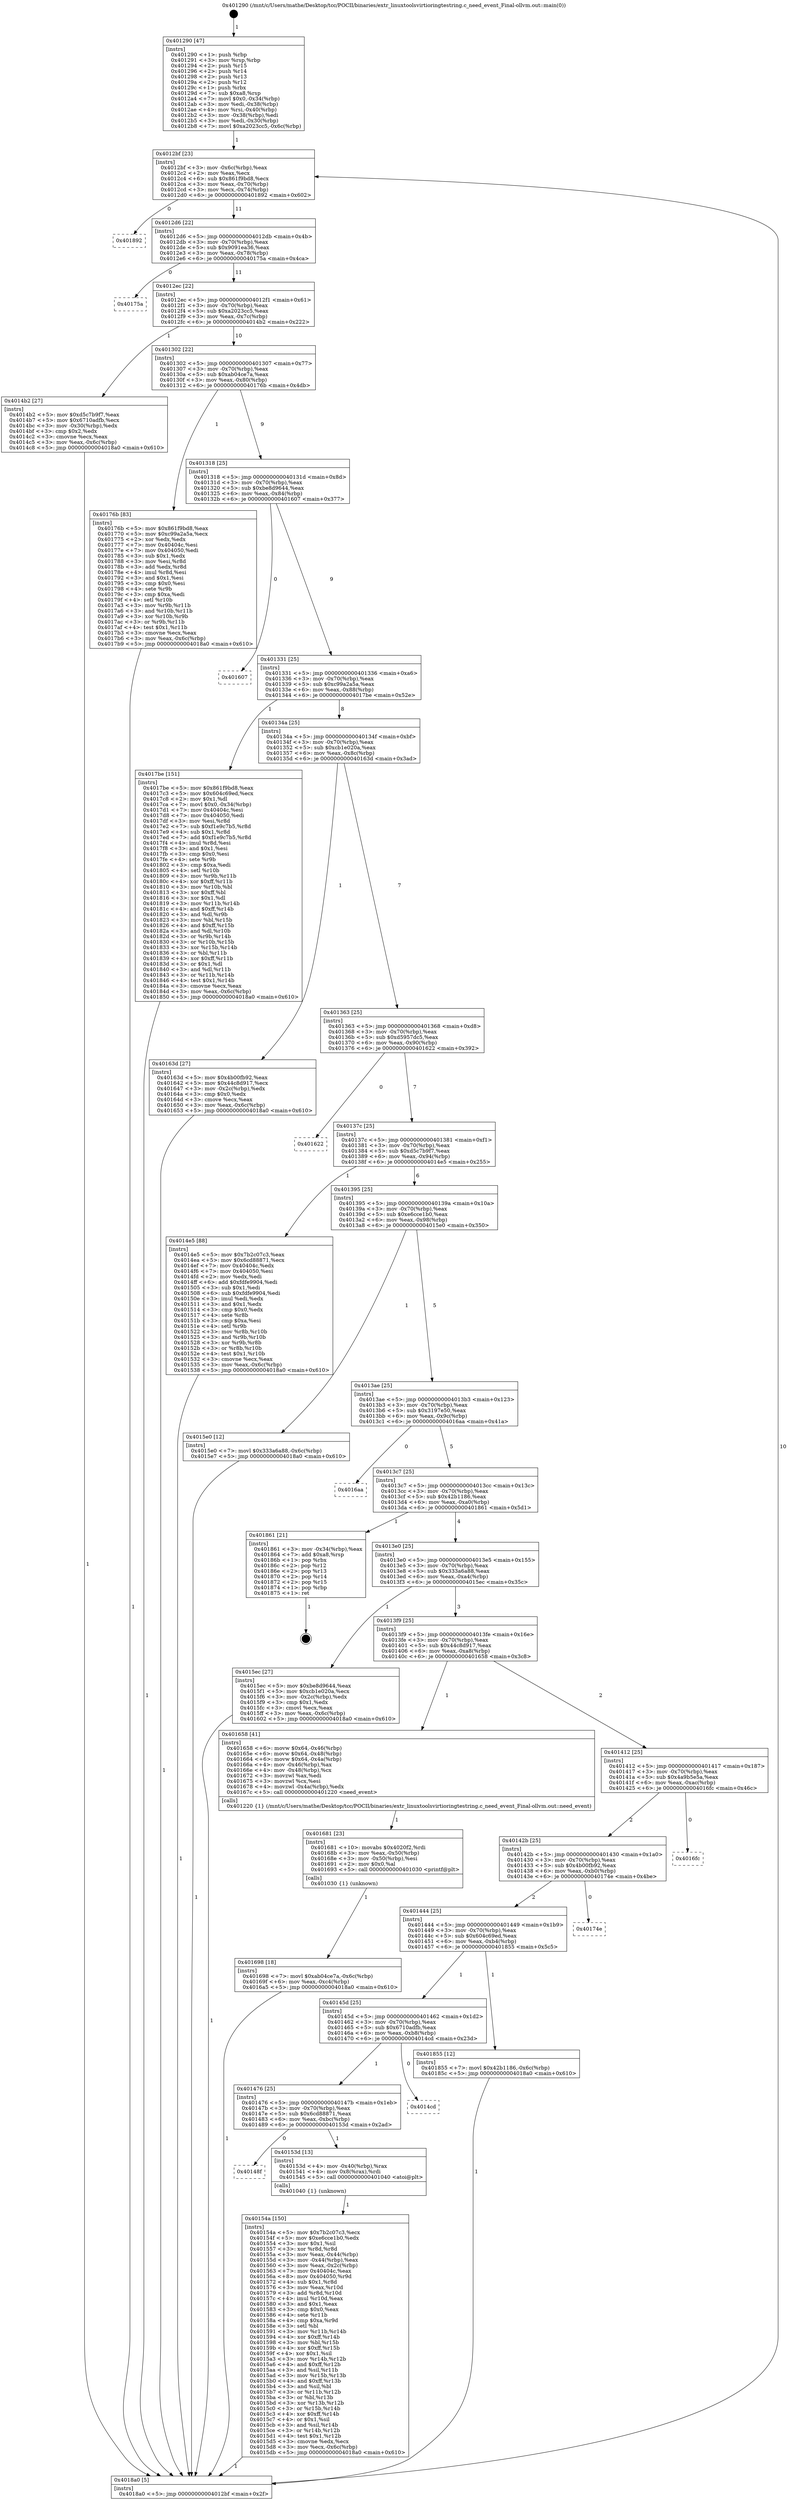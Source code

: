 digraph "0x401290" {
  label = "0x401290 (/mnt/c/Users/mathe/Desktop/tcc/POCII/binaries/extr_linuxtoolsvirtioringtestring.c_need_event_Final-ollvm.out::main(0))"
  labelloc = "t"
  node[shape=record]

  Entry [label="",width=0.3,height=0.3,shape=circle,fillcolor=black,style=filled]
  "0x4012bf" [label="{
     0x4012bf [23]\l
     | [instrs]\l
     &nbsp;&nbsp;0x4012bf \<+3\>: mov -0x6c(%rbp),%eax\l
     &nbsp;&nbsp;0x4012c2 \<+2\>: mov %eax,%ecx\l
     &nbsp;&nbsp;0x4012c4 \<+6\>: sub $0x861f9bd8,%ecx\l
     &nbsp;&nbsp;0x4012ca \<+3\>: mov %eax,-0x70(%rbp)\l
     &nbsp;&nbsp;0x4012cd \<+3\>: mov %ecx,-0x74(%rbp)\l
     &nbsp;&nbsp;0x4012d0 \<+6\>: je 0000000000401892 \<main+0x602\>\l
  }"]
  "0x401892" [label="{
     0x401892\l
  }", style=dashed]
  "0x4012d6" [label="{
     0x4012d6 [22]\l
     | [instrs]\l
     &nbsp;&nbsp;0x4012d6 \<+5\>: jmp 00000000004012db \<main+0x4b\>\l
     &nbsp;&nbsp;0x4012db \<+3\>: mov -0x70(%rbp),%eax\l
     &nbsp;&nbsp;0x4012de \<+5\>: sub $0x9091ea36,%eax\l
     &nbsp;&nbsp;0x4012e3 \<+3\>: mov %eax,-0x78(%rbp)\l
     &nbsp;&nbsp;0x4012e6 \<+6\>: je 000000000040175a \<main+0x4ca\>\l
  }"]
  Exit [label="",width=0.3,height=0.3,shape=circle,fillcolor=black,style=filled,peripheries=2]
  "0x40175a" [label="{
     0x40175a\l
  }", style=dashed]
  "0x4012ec" [label="{
     0x4012ec [22]\l
     | [instrs]\l
     &nbsp;&nbsp;0x4012ec \<+5\>: jmp 00000000004012f1 \<main+0x61\>\l
     &nbsp;&nbsp;0x4012f1 \<+3\>: mov -0x70(%rbp),%eax\l
     &nbsp;&nbsp;0x4012f4 \<+5\>: sub $0xa2023cc5,%eax\l
     &nbsp;&nbsp;0x4012f9 \<+3\>: mov %eax,-0x7c(%rbp)\l
     &nbsp;&nbsp;0x4012fc \<+6\>: je 00000000004014b2 \<main+0x222\>\l
  }"]
  "0x401698" [label="{
     0x401698 [18]\l
     | [instrs]\l
     &nbsp;&nbsp;0x401698 \<+7\>: movl $0xab04ce7a,-0x6c(%rbp)\l
     &nbsp;&nbsp;0x40169f \<+6\>: mov %eax,-0xc4(%rbp)\l
     &nbsp;&nbsp;0x4016a5 \<+5\>: jmp 00000000004018a0 \<main+0x610\>\l
  }"]
  "0x4014b2" [label="{
     0x4014b2 [27]\l
     | [instrs]\l
     &nbsp;&nbsp;0x4014b2 \<+5\>: mov $0xd5c7b9f7,%eax\l
     &nbsp;&nbsp;0x4014b7 \<+5\>: mov $0x6710adfb,%ecx\l
     &nbsp;&nbsp;0x4014bc \<+3\>: mov -0x30(%rbp),%edx\l
     &nbsp;&nbsp;0x4014bf \<+3\>: cmp $0x2,%edx\l
     &nbsp;&nbsp;0x4014c2 \<+3\>: cmovne %ecx,%eax\l
     &nbsp;&nbsp;0x4014c5 \<+3\>: mov %eax,-0x6c(%rbp)\l
     &nbsp;&nbsp;0x4014c8 \<+5\>: jmp 00000000004018a0 \<main+0x610\>\l
  }"]
  "0x401302" [label="{
     0x401302 [22]\l
     | [instrs]\l
     &nbsp;&nbsp;0x401302 \<+5\>: jmp 0000000000401307 \<main+0x77\>\l
     &nbsp;&nbsp;0x401307 \<+3\>: mov -0x70(%rbp),%eax\l
     &nbsp;&nbsp;0x40130a \<+5\>: sub $0xab04ce7a,%eax\l
     &nbsp;&nbsp;0x40130f \<+3\>: mov %eax,-0x80(%rbp)\l
     &nbsp;&nbsp;0x401312 \<+6\>: je 000000000040176b \<main+0x4db\>\l
  }"]
  "0x4018a0" [label="{
     0x4018a0 [5]\l
     | [instrs]\l
     &nbsp;&nbsp;0x4018a0 \<+5\>: jmp 00000000004012bf \<main+0x2f\>\l
  }"]
  "0x401290" [label="{
     0x401290 [47]\l
     | [instrs]\l
     &nbsp;&nbsp;0x401290 \<+1\>: push %rbp\l
     &nbsp;&nbsp;0x401291 \<+3\>: mov %rsp,%rbp\l
     &nbsp;&nbsp;0x401294 \<+2\>: push %r15\l
     &nbsp;&nbsp;0x401296 \<+2\>: push %r14\l
     &nbsp;&nbsp;0x401298 \<+2\>: push %r13\l
     &nbsp;&nbsp;0x40129a \<+2\>: push %r12\l
     &nbsp;&nbsp;0x40129c \<+1\>: push %rbx\l
     &nbsp;&nbsp;0x40129d \<+7\>: sub $0xa8,%rsp\l
     &nbsp;&nbsp;0x4012a4 \<+7\>: movl $0x0,-0x34(%rbp)\l
     &nbsp;&nbsp;0x4012ab \<+3\>: mov %edi,-0x38(%rbp)\l
     &nbsp;&nbsp;0x4012ae \<+4\>: mov %rsi,-0x40(%rbp)\l
     &nbsp;&nbsp;0x4012b2 \<+3\>: mov -0x38(%rbp),%edi\l
     &nbsp;&nbsp;0x4012b5 \<+3\>: mov %edi,-0x30(%rbp)\l
     &nbsp;&nbsp;0x4012b8 \<+7\>: movl $0xa2023cc5,-0x6c(%rbp)\l
  }"]
  "0x401681" [label="{
     0x401681 [23]\l
     | [instrs]\l
     &nbsp;&nbsp;0x401681 \<+10\>: movabs $0x4020f2,%rdi\l
     &nbsp;&nbsp;0x40168b \<+3\>: mov %eax,-0x50(%rbp)\l
     &nbsp;&nbsp;0x40168e \<+3\>: mov -0x50(%rbp),%esi\l
     &nbsp;&nbsp;0x401691 \<+2\>: mov $0x0,%al\l
     &nbsp;&nbsp;0x401693 \<+5\>: call 0000000000401030 \<printf@plt\>\l
     | [calls]\l
     &nbsp;&nbsp;0x401030 \{1\} (unknown)\l
  }"]
  "0x40176b" [label="{
     0x40176b [83]\l
     | [instrs]\l
     &nbsp;&nbsp;0x40176b \<+5\>: mov $0x861f9bd8,%eax\l
     &nbsp;&nbsp;0x401770 \<+5\>: mov $0xc99a2a5a,%ecx\l
     &nbsp;&nbsp;0x401775 \<+2\>: xor %edx,%edx\l
     &nbsp;&nbsp;0x401777 \<+7\>: mov 0x40404c,%esi\l
     &nbsp;&nbsp;0x40177e \<+7\>: mov 0x404050,%edi\l
     &nbsp;&nbsp;0x401785 \<+3\>: sub $0x1,%edx\l
     &nbsp;&nbsp;0x401788 \<+3\>: mov %esi,%r8d\l
     &nbsp;&nbsp;0x40178b \<+3\>: add %edx,%r8d\l
     &nbsp;&nbsp;0x40178e \<+4\>: imul %r8d,%esi\l
     &nbsp;&nbsp;0x401792 \<+3\>: and $0x1,%esi\l
     &nbsp;&nbsp;0x401795 \<+3\>: cmp $0x0,%esi\l
     &nbsp;&nbsp;0x401798 \<+4\>: sete %r9b\l
     &nbsp;&nbsp;0x40179c \<+3\>: cmp $0xa,%edi\l
     &nbsp;&nbsp;0x40179f \<+4\>: setl %r10b\l
     &nbsp;&nbsp;0x4017a3 \<+3\>: mov %r9b,%r11b\l
     &nbsp;&nbsp;0x4017a6 \<+3\>: and %r10b,%r11b\l
     &nbsp;&nbsp;0x4017a9 \<+3\>: xor %r10b,%r9b\l
     &nbsp;&nbsp;0x4017ac \<+3\>: or %r9b,%r11b\l
     &nbsp;&nbsp;0x4017af \<+4\>: test $0x1,%r11b\l
     &nbsp;&nbsp;0x4017b3 \<+3\>: cmovne %ecx,%eax\l
     &nbsp;&nbsp;0x4017b6 \<+3\>: mov %eax,-0x6c(%rbp)\l
     &nbsp;&nbsp;0x4017b9 \<+5\>: jmp 00000000004018a0 \<main+0x610\>\l
  }"]
  "0x401318" [label="{
     0x401318 [25]\l
     | [instrs]\l
     &nbsp;&nbsp;0x401318 \<+5\>: jmp 000000000040131d \<main+0x8d\>\l
     &nbsp;&nbsp;0x40131d \<+3\>: mov -0x70(%rbp),%eax\l
     &nbsp;&nbsp;0x401320 \<+5\>: sub $0xbe8d9644,%eax\l
     &nbsp;&nbsp;0x401325 \<+6\>: mov %eax,-0x84(%rbp)\l
     &nbsp;&nbsp;0x40132b \<+6\>: je 0000000000401607 \<main+0x377\>\l
  }"]
  "0x40154a" [label="{
     0x40154a [150]\l
     | [instrs]\l
     &nbsp;&nbsp;0x40154a \<+5\>: mov $0x7b2c07c3,%ecx\l
     &nbsp;&nbsp;0x40154f \<+5\>: mov $0xe6cce1b0,%edx\l
     &nbsp;&nbsp;0x401554 \<+3\>: mov $0x1,%sil\l
     &nbsp;&nbsp;0x401557 \<+3\>: xor %r8d,%r8d\l
     &nbsp;&nbsp;0x40155a \<+3\>: mov %eax,-0x44(%rbp)\l
     &nbsp;&nbsp;0x40155d \<+3\>: mov -0x44(%rbp),%eax\l
     &nbsp;&nbsp;0x401560 \<+3\>: mov %eax,-0x2c(%rbp)\l
     &nbsp;&nbsp;0x401563 \<+7\>: mov 0x40404c,%eax\l
     &nbsp;&nbsp;0x40156a \<+8\>: mov 0x404050,%r9d\l
     &nbsp;&nbsp;0x401572 \<+4\>: sub $0x1,%r8d\l
     &nbsp;&nbsp;0x401576 \<+3\>: mov %eax,%r10d\l
     &nbsp;&nbsp;0x401579 \<+3\>: add %r8d,%r10d\l
     &nbsp;&nbsp;0x40157c \<+4\>: imul %r10d,%eax\l
     &nbsp;&nbsp;0x401580 \<+3\>: and $0x1,%eax\l
     &nbsp;&nbsp;0x401583 \<+3\>: cmp $0x0,%eax\l
     &nbsp;&nbsp;0x401586 \<+4\>: sete %r11b\l
     &nbsp;&nbsp;0x40158a \<+4\>: cmp $0xa,%r9d\l
     &nbsp;&nbsp;0x40158e \<+3\>: setl %bl\l
     &nbsp;&nbsp;0x401591 \<+3\>: mov %r11b,%r14b\l
     &nbsp;&nbsp;0x401594 \<+4\>: xor $0xff,%r14b\l
     &nbsp;&nbsp;0x401598 \<+3\>: mov %bl,%r15b\l
     &nbsp;&nbsp;0x40159b \<+4\>: xor $0xff,%r15b\l
     &nbsp;&nbsp;0x40159f \<+4\>: xor $0x1,%sil\l
     &nbsp;&nbsp;0x4015a3 \<+3\>: mov %r14b,%r12b\l
     &nbsp;&nbsp;0x4015a6 \<+4\>: and $0xff,%r12b\l
     &nbsp;&nbsp;0x4015aa \<+3\>: and %sil,%r11b\l
     &nbsp;&nbsp;0x4015ad \<+3\>: mov %r15b,%r13b\l
     &nbsp;&nbsp;0x4015b0 \<+4\>: and $0xff,%r13b\l
     &nbsp;&nbsp;0x4015b4 \<+3\>: and %sil,%bl\l
     &nbsp;&nbsp;0x4015b7 \<+3\>: or %r11b,%r12b\l
     &nbsp;&nbsp;0x4015ba \<+3\>: or %bl,%r13b\l
     &nbsp;&nbsp;0x4015bd \<+3\>: xor %r13b,%r12b\l
     &nbsp;&nbsp;0x4015c0 \<+3\>: or %r15b,%r14b\l
     &nbsp;&nbsp;0x4015c3 \<+4\>: xor $0xff,%r14b\l
     &nbsp;&nbsp;0x4015c7 \<+4\>: or $0x1,%sil\l
     &nbsp;&nbsp;0x4015cb \<+3\>: and %sil,%r14b\l
     &nbsp;&nbsp;0x4015ce \<+3\>: or %r14b,%r12b\l
     &nbsp;&nbsp;0x4015d1 \<+4\>: test $0x1,%r12b\l
     &nbsp;&nbsp;0x4015d5 \<+3\>: cmovne %edx,%ecx\l
     &nbsp;&nbsp;0x4015d8 \<+3\>: mov %ecx,-0x6c(%rbp)\l
     &nbsp;&nbsp;0x4015db \<+5\>: jmp 00000000004018a0 \<main+0x610\>\l
  }"]
  "0x401607" [label="{
     0x401607\l
  }", style=dashed]
  "0x401331" [label="{
     0x401331 [25]\l
     | [instrs]\l
     &nbsp;&nbsp;0x401331 \<+5\>: jmp 0000000000401336 \<main+0xa6\>\l
     &nbsp;&nbsp;0x401336 \<+3\>: mov -0x70(%rbp),%eax\l
     &nbsp;&nbsp;0x401339 \<+5\>: sub $0xc99a2a5a,%eax\l
     &nbsp;&nbsp;0x40133e \<+6\>: mov %eax,-0x88(%rbp)\l
     &nbsp;&nbsp;0x401344 \<+6\>: je 00000000004017be \<main+0x52e\>\l
  }"]
  "0x40148f" [label="{
     0x40148f\l
  }", style=dashed]
  "0x4017be" [label="{
     0x4017be [151]\l
     | [instrs]\l
     &nbsp;&nbsp;0x4017be \<+5\>: mov $0x861f9bd8,%eax\l
     &nbsp;&nbsp;0x4017c3 \<+5\>: mov $0x604c69ed,%ecx\l
     &nbsp;&nbsp;0x4017c8 \<+2\>: mov $0x1,%dl\l
     &nbsp;&nbsp;0x4017ca \<+7\>: movl $0x0,-0x34(%rbp)\l
     &nbsp;&nbsp;0x4017d1 \<+7\>: mov 0x40404c,%esi\l
     &nbsp;&nbsp;0x4017d8 \<+7\>: mov 0x404050,%edi\l
     &nbsp;&nbsp;0x4017df \<+3\>: mov %esi,%r8d\l
     &nbsp;&nbsp;0x4017e2 \<+7\>: sub $0xf1e9c7b5,%r8d\l
     &nbsp;&nbsp;0x4017e9 \<+4\>: sub $0x1,%r8d\l
     &nbsp;&nbsp;0x4017ed \<+7\>: add $0xf1e9c7b5,%r8d\l
     &nbsp;&nbsp;0x4017f4 \<+4\>: imul %r8d,%esi\l
     &nbsp;&nbsp;0x4017f8 \<+3\>: and $0x1,%esi\l
     &nbsp;&nbsp;0x4017fb \<+3\>: cmp $0x0,%esi\l
     &nbsp;&nbsp;0x4017fe \<+4\>: sete %r9b\l
     &nbsp;&nbsp;0x401802 \<+3\>: cmp $0xa,%edi\l
     &nbsp;&nbsp;0x401805 \<+4\>: setl %r10b\l
     &nbsp;&nbsp;0x401809 \<+3\>: mov %r9b,%r11b\l
     &nbsp;&nbsp;0x40180c \<+4\>: xor $0xff,%r11b\l
     &nbsp;&nbsp;0x401810 \<+3\>: mov %r10b,%bl\l
     &nbsp;&nbsp;0x401813 \<+3\>: xor $0xff,%bl\l
     &nbsp;&nbsp;0x401816 \<+3\>: xor $0x1,%dl\l
     &nbsp;&nbsp;0x401819 \<+3\>: mov %r11b,%r14b\l
     &nbsp;&nbsp;0x40181c \<+4\>: and $0xff,%r14b\l
     &nbsp;&nbsp;0x401820 \<+3\>: and %dl,%r9b\l
     &nbsp;&nbsp;0x401823 \<+3\>: mov %bl,%r15b\l
     &nbsp;&nbsp;0x401826 \<+4\>: and $0xff,%r15b\l
     &nbsp;&nbsp;0x40182a \<+3\>: and %dl,%r10b\l
     &nbsp;&nbsp;0x40182d \<+3\>: or %r9b,%r14b\l
     &nbsp;&nbsp;0x401830 \<+3\>: or %r10b,%r15b\l
     &nbsp;&nbsp;0x401833 \<+3\>: xor %r15b,%r14b\l
     &nbsp;&nbsp;0x401836 \<+3\>: or %bl,%r11b\l
     &nbsp;&nbsp;0x401839 \<+4\>: xor $0xff,%r11b\l
     &nbsp;&nbsp;0x40183d \<+3\>: or $0x1,%dl\l
     &nbsp;&nbsp;0x401840 \<+3\>: and %dl,%r11b\l
     &nbsp;&nbsp;0x401843 \<+3\>: or %r11b,%r14b\l
     &nbsp;&nbsp;0x401846 \<+4\>: test $0x1,%r14b\l
     &nbsp;&nbsp;0x40184a \<+3\>: cmovne %ecx,%eax\l
     &nbsp;&nbsp;0x40184d \<+3\>: mov %eax,-0x6c(%rbp)\l
     &nbsp;&nbsp;0x401850 \<+5\>: jmp 00000000004018a0 \<main+0x610\>\l
  }"]
  "0x40134a" [label="{
     0x40134a [25]\l
     | [instrs]\l
     &nbsp;&nbsp;0x40134a \<+5\>: jmp 000000000040134f \<main+0xbf\>\l
     &nbsp;&nbsp;0x40134f \<+3\>: mov -0x70(%rbp),%eax\l
     &nbsp;&nbsp;0x401352 \<+5\>: sub $0xcb1e020a,%eax\l
     &nbsp;&nbsp;0x401357 \<+6\>: mov %eax,-0x8c(%rbp)\l
     &nbsp;&nbsp;0x40135d \<+6\>: je 000000000040163d \<main+0x3ad\>\l
  }"]
  "0x40153d" [label="{
     0x40153d [13]\l
     | [instrs]\l
     &nbsp;&nbsp;0x40153d \<+4\>: mov -0x40(%rbp),%rax\l
     &nbsp;&nbsp;0x401541 \<+4\>: mov 0x8(%rax),%rdi\l
     &nbsp;&nbsp;0x401545 \<+5\>: call 0000000000401040 \<atoi@plt\>\l
     | [calls]\l
     &nbsp;&nbsp;0x401040 \{1\} (unknown)\l
  }"]
  "0x40163d" [label="{
     0x40163d [27]\l
     | [instrs]\l
     &nbsp;&nbsp;0x40163d \<+5\>: mov $0x4b00fb92,%eax\l
     &nbsp;&nbsp;0x401642 \<+5\>: mov $0x44c8d917,%ecx\l
     &nbsp;&nbsp;0x401647 \<+3\>: mov -0x2c(%rbp),%edx\l
     &nbsp;&nbsp;0x40164a \<+3\>: cmp $0x0,%edx\l
     &nbsp;&nbsp;0x40164d \<+3\>: cmove %ecx,%eax\l
     &nbsp;&nbsp;0x401650 \<+3\>: mov %eax,-0x6c(%rbp)\l
     &nbsp;&nbsp;0x401653 \<+5\>: jmp 00000000004018a0 \<main+0x610\>\l
  }"]
  "0x401363" [label="{
     0x401363 [25]\l
     | [instrs]\l
     &nbsp;&nbsp;0x401363 \<+5\>: jmp 0000000000401368 \<main+0xd8\>\l
     &nbsp;&nbsp;0x401368 \<+3\>: mov -0x70(%rbp),%eax\l
     &nbsp;&nbsp;0x40136b \<+5\>: sub $0xd5957dc5,%eax\l
     &nbsp;&nbsp;0x401370 \<+6\>: mov %eax,-0x90(%rbp)\l
     &nbsp;&nbsp;0x401376 \<+6\>: je 0000000000401622 \<main+0x392\>\l
  }"]
  "0x401476" [label="{
     0x401476 [25]\l
     | [instrs]\l
     &nbsp;&nbsp;0x401476 \<+5\>: jmp 000000000040147b \<main+0x1eb\>\l
     &nbsp;&nbsp;0x40147b \<+3\>: mov -0x70(%rbp),%eax\l
     &nbsp;&nbsp;0x40147e \<+5\>: sub $0x6cd88871,%eax\l
     &nbsp;&nbsp;0x401483 \<+6\>: mov %eax,-0xbc(%rbp)\l
     &nbsp;&nbsp;0x401489 \<+6\>: je 000000000040153d \<main+0x2ad\>\l
  }"]
  "0x401622" [label="{
     0x401622\l
  }", style=dashed]
  "0x40137c" [label="{
     0x40137c [25]\l
     | [instrs]\l
     &nbsp;&nbsp;0x40137c \<+5\>: jmp 0000000000401381 \<main+0xf1\>\l
     &nbsp;&nbsp;0x401381 \<+3\>: mov -0x70(%rbp),%eax\l
     &nbsp;&nbsp;0x401384 \<+5\>: sub $0xd5c7b9f7,%eax\l
     &nbsp;&nbsp;0x401389 \<+6\>: mov %eax,-0x94(%rbp)\l
     &nbsp;&nbsp;0x40138f \<+6\>: je 00000000004014e5 \<main+0x255\>\l
  }"]
  "0x4014cd" [label="{
     0x4014cd\l
  }", style=dashed]
  "0x4014e5" [label="{
     0x4014e5 [88]\l
     | [instrs]\l
     &nbsp;&nbsp;0x4014e5 \<+5\>: mov $0x7b2c07c3,%eax\l
     &nbsp;&nbsp;0x4014ea \<+5\>: mov $0x6cd88871,%ecx\l
     &nbsp;&nbsp;0x4014ef \<+7\>: mov 0x40404c,%edx\l
     &nbsp;&nbsp;0x4014f6 \<+7\>: mov 0x404050,%esi\l
     &nbsp;&nbsp;0x4014fd \<+2\>: mov %edx,%edi\l
     &nbsp;&nbsp;0x4014ff \<+6\>: add $0xfdfe9904,%edi\l
     &nbsp;&nbsp;0x401505 \<+3\>: sub $0x1,%edi\l
     &nbsp;&nbsp;0x401508 \<+6\>: sub $0xfdfe9904,%edi\l
     &nbsp;&nbsp;0x40150e \<+3\>: imul %edi,%edx\l
     &nbsp;&nbsp;0x401511 \<+3\>: and $0x1,%edx\l
     &nbsp;&nbsp;0x401514 \<+3\>: cmp $0x0,%edx\l
     &nbsp;&nbsp;0x401517 \<+4\>: sete %r8b\l
     &nbsp;&nbsp;0x40151b \<+3\>: cmp $0xa,%esi\l
     &nbsp;&nbsp;0x40151e \<+4\>: setl %r9b\l
     &nbsp;&nbsp;0x401522 \<+3\>: mov %r8b,%r10b\l
     &nbsp;&nbsp;0x401525 \<+3\>: and %r9b,%r10b\l
     &nbsp;&nbsp;0x401528 \<+3\>: xor %r9b,%r8b\l
     &nbsp;&nbsp;0x40152b \<+3\>: or %r8b,%r10b\l
     &nbsp;&nbsp;0x40152e \<+4\>: test $0x1,%r10b\l
     &nbsp;&nbsp;0x401532 \<+3\>: cmovne %ecx,%eax\l
     &nbsp;&nbsp;0x401535 \<+3\>: mov %eax,-0x6c(%rbp)\l
     &nbsp;&nbsp;0x401538 \<+5\>: jmp 00000000004018a0 \<main+0x610\>\l
  }"]
  "0x401395" [label="{
     0x401395 [25]\l
     | [instrs]\l
     &nbsp;&nbsp;0x401395 \<+5\>: jmp 000000000040139a \<main+0x10a\>\l
     &nbsp;&nbsp;0x40139a \<+3\>: mov -0x70(%rbp),%eax\l
     &nbsp;&nbsp;0x40139d \<+5\>: sub $0xe6cce1b0,%eax\l
     &nbsp;&nbsp;0x4013a2 \<+6\>: mov %eax,-0x98(%rbp)\l
     &nbsp;&nbsp;0x4013a8 \<+6\>: je 00000000004015e0 \<main+0x350\>\l
  }"]
  "0x40145d" [label="{
     0x40145d [25]\l
     | [instrs]\l
     &nbsp;&nbsp;0x40145d \<+5\>: jmp 0000000000401462 \<main+0x1d2\>\l
     &nbsp;&nbsp;0x401462 \<+3\>: mov -0x70(%rbp),%eax\l
     &nbsp;&nbsp;0x401465 \<+5\>: sub $0x6710adfb,%eax\l
     &nbsp;&nbsp;0x40146a \<+6\>: mov %eax,-0xb8(%rbp)\l
     &nbsp;&nbsp;0x401470 \<+6\>: je 00000000004014cd \<main+0x23d\>\l
  }"]
  "0x4015e0" [label="{
     0x4015e0 [12]\l
     | [instrs]\l
     &nbsp;&nbsp;0x4015e0 \<+7\>: movl $0x333a6a88,-0x6c(%rbp)\l
     &nbsp;&nbsp;0x4015e7 \<+5\>: jmp 00000000004018a0 \<main+0x610\>\l
  }"]
  "0x4013ae" [label="{
     0x4013ae [25]\l
     | [instrs]\l
     &nbsp;&nbsp;0x4013ae \<+5\>: jmp 00000000004013b3 \<main+0x123\>\l
     &nbsp;&nbsp;0x4013b3 \<+3\>: mov -0x70(%rbp),%eax\l
     &nbsp;&nbsp;0x4013b6 \<+5\>: sub $0x3197e50,%eax\l
     &nbsp;&nbsp;0x4013bb \<+6\>: mov %eax,-0x9c(%rbp)\l
     &nbsp;&nbsp;0x4013c1 \<+6\>: je 00000000004016aa \<main+0x41a\>\l
  }"]
  "0x401855" [label="{
     0x401855 [12]\l
     | [instrs]\l
     &nbsp;&nbsp;0x401855 \<+7\>: movl $0x42b1186,-0x6c(%rbp)\l
     &nbsp;&nbsp;0x40185c \<+5\>: jmp 00000000004018a0 \<main+0x610\>\l
  }"]
  "0x4016aa" [label="{
     0x4016aa\l
  }", style=dashed]
  "0x4013c7" [label="{
     0x4013c7 [25]\l
     | [instrs]\l
     &nbsp;&nbsp;0x4013c7 \<+5\>: jmp 00000000004013cc \<main+0x13c\>\l
     &nbsp;&nbsp;0x4013cc \<+3\>: mov -0x70(%rbp),%eax\l
     &nbsp;&nbsp;0x4013cf \<+5\>: sub $0x42b1186,%eax\l
     &nbsp;&nbsp;0x4013d4 \<+6\>: mov %eax,-0xa0(%rbp)\l
     &nbsp;&nbsp;0x4013da \<+6\>: je 0000000000401861 \<main+0x5d1\>\l
  }"]
  "0x401444" [label="{
     0x401444 [25]\l
     | [instrs]\l
     &nbsp;&nbsp;0x401444 \<+5\>: jmp 0000000000401449 \<main+0x1b9\>\l
     &nbsp;&nbsp;0x401449 \<+3\>: mov -0x70(%rbp),%eax\l
     &nbsp;&nbsp;0x40144c \<+5\>: sub $0x604c69ed,%eax\l
     &nbsp;&nbsp;0x401451 \<+6\>: mov %eax,-0xb4(%rbp)\l
     &nbsp;&nbsp;0x401457 \<+6\>: je 0000000000401855 \<main+0x5c5\>\l
  }"]
  "0x401861" [label="{
     0x401861 [21]\l
     | [instrs]\l
     &nbsp;&nbsp;0x401861 \<+3\>: mov -0x34(%rbp),%eax\l
     &nbsp;&nbsp;0x401864 \<+7\>: add $0xa8,%rsp\l
     &nbsp;&nbsp;0x40186b \<+1\>: pop %rbx\l
     &nbsp;&nbsp;0x40186c \<+2\>: pop %r12\l
     &nbsp;&nbsp;0x40186e \<+2\>: pop %r13\l
     &nbsp;&nbsp;0x401870 \<+2\>: pop %r14\l
     &nbsp;&nbsp;0x401872 \<+2\>: pop %r15\l
     &nbsp;&nbsp;0x401874 \<+1\>: pop %rbp\l
     &nbsp;&nbsp;0x401875 \<+1\>: ret\l
  }"]
  "0x4013e0" [label="{
     0x4013e0 [25]\l
     | [instrs]\l
     &nbsp;&nbsp;0x4013e0 \<+5\>: jmp 00000000004013e5 \<main+0x155\>\l
     &nbsp;&nbsp;0x4013e5 \<+3\>: mov -0x70(%rbp),%eax\l
     &nbsp;&nbsp;0x4013e8 \<+5\>: sub $0x333a6a88,%eax\l
     &nbsp;&nbsp;0x4013ed \<+6\>: mov %eax,-0xa4(%rbp)\l
     &nbsp;&nbsp;0x4013f3 \<+6\>: je 00000000004015ec \<main+0x35c\>\l
  }"]
  "0x40174e" [label="{
     0x40174e\l
  }", style=dashed]
  "0x4015ec" [label="{
     0x4015ec [27]\l
     | [instrs]\l
     &nbsp;&nbsp;0x4015ec \<+5\>: mov $0xbe8d9644,%eax\l
     &nbsp;&nbsp;0x4015f1 \<+5\>: mov $0xcb1e020a,%ecx\l
     &nbsp;&nbsp;0x4015f6 \<+3\>: mov -0x2c(%rbp),%edx\l
     &nbsp;&nbsp;0x4015f9 \<+3\>: cmp $0x1,%edx\l
     &nbsp;&nbsp;0x4015fc \<+3\>: cmovl %ecx,%eax\l
     &nbsp;&nbsp;0x4015ff \<+3\>: mov %eax,-0x6c(%rbp)\l
     &nbsp;&nbsp;0x401602 \<+5\>: jmp 00000000004018a0 \<main+0x610\>\l
  }"]
  "0x4013f9" [label="{
     0x4013f9 [25]\l
     | [instrs]\l
     &nbsp;&nbsp;0x4013f9 \<+5\>: jmp 00000000004013fe \<main+0x16e\>\l
     &nbsp;&nbsp;0x4013fe \<+3\>: mov -0x70(%rbp),%eax\l
     &nbsp;&nbsp;0x401401 \<+5\>: sub $0x44c8d917,%eax\l
     &nbsp;&nbsp;0x401406 \<+6\>: mov %eax,-0xa8(%rbp)\l
     &nbsp;&nbsp;0x40140c \<+6\>: je 0000000000401658 \<main+0x3c8\>\l
  }"]
  "0x40142b" [label="{
     0x40142b [25]\l
     | [instrs]\l
     &nbsp;&nbsp;0x40142b \<+5\>: jmp 0000000000401430 \<main+0x1a0\>\l
     &nbsp;&nbsp;0x401430 \<+3\>: mov -0x70(%rbp),%eax\l
     &nbsp;&nbsp;0x401433 \<+5\>: sub $0x4b00fb92,%eax\l
     &nbsp;&nbsp;0x401438 \<+6\>: mov %eax,-0xb0(%rbp)\l
     &nbsp;&nbsp;0x40143e \<+6\>: je 000000000040174e \<main+0x4be\>\l
  }"]
  "0x401658" [label="{
     0x401658 [41]\l
     | [instrs]\l
     &nbsp;&nbsp;0x401658 \<+6\>: movw $0x64,-0x46(%rbp)\l
     &nbsp;&nbsp;0x40165e \<+6\>: movw $0x64,-0x48(%rbp)\l
     &nbsp;&nbsp;0x401664 \<+6\>: movw $0x64,-0x4a(%rbp)\l
     &nbsp;&nbsp;0x40166a \<+4\>: mov -0x46(%rbp),%ax\l
     &nbsp;&nbsp;0x40166e \<+4\>: mov -0x48(%rbp),%cx\l
     &nbsp;&nbsp;0x401672 \<+3\>: movzwl %ax,%edi\l
     &nbsp;&nbsp;0x401675 \<+3\>: movzwl %cx,%esi\l
     &nbsp;&nbsp;0x401678 \<+4\>: movzwl -0x4a(%rbp),%edx\l
     &nbsp;&nbsp;0x40167c \<+5\>: call 0000000000401220 \<need_event\>\l
     | [calls]\l
     &nbsp;&nbsp;0x401220 \{1\} (/mnt/c/Users/mathe/Desktop/tcc/POCII/binaries/extr_linuxtoolsvirtioringtestring.c_need_event_Final-ollvm.out::need_event)\l
  }"]
  "0x401412" [label="{
     0x401412 [25]\l
     | [instrs]\l
     &nbsp;&nbsp;0x401412 \<+5\>: jmp 0000000000401417 \<main+0x187\>\l
     &nbsp;&nbsp;0x401417 \<+3\>: mov -0x70(%rbp),%eax\l
     &nbsp;&nbsp;0x40141a \<+5\>: sub $0x4a9b5e5a,%eax\l
     &nbsp;&nbsp;0x40141f \<+6\>: mov %eax,-0xac(%rbp)\l
     &nbsp;&nbsp;0x401425 \<+6\>: je 00000000004016fc \<main+0x46c\>\l
  }"]
  "0x4016fc" [label="{
     0x4016fc\l
  }", style=dashed]
  Entry -> "0x401290" [label=" 1"]
  "0x4012bf" -> "0x401892" [label=" 0"]
  "0x4012bf" -> "0x4012d6" [label=" 11"]
  "0x401861" -> Exit [label=" 1"]
  "0x4012d6" -> "0x40175a" [label=" 0"]
  "0x4012d6" -> "0x4012ec" [label=" 11"]
  "0x401855" -> "0x4018a0" [label=" 1"]
  "0x4012ec" -> "0x4014b2" [label=" 1"]
  "0x4012ec" -> "0x401302" [label=" 10"]
  "0x4014b2" -> "0x4018a0" [label=" 1"]
  "0x401290" -> "0x4012bf" [label=" 1"]
  "0x4018a0" -> "0x4012bf" [label=" 10"]
  "0x4017be" -> "0x4018a0" [label=" 1"]
  "0x401302" -> "0x40176b" [label=" 1"]
  "0x401302" -> "0x401318" [label=" 9"]
  "0x40176b" -> "0x4018a0" [label=" 1"]
  "0x401318" -> "0x401607" [label=" 0"]
  "0x401318" -> "0x401331" [label=" 9"]
  "0x401698" -> "0x4018a0" [label=" 1"]
  "0x401331" -> "0x4017be" [label=" 1"]
  "0x401331" -> "0x40134a" [label=" 8"]
  "0x401681" -> "0x401698" [label=" 1"]
  "0x40134a" -> "0x40163d" [label=" 1"]
  "0x40134a" -> "0x401363" [label=" 7"]
  "0x401658" -> "0x401681" [label=" 1"]
  "0x401363" -> "0x401622" [label=" 0"]
  "0x401363" -> "0x40137c" [label=" 7"]
  "0x4015ec" -> "0x4018a0" [label=" 1"]
  "0x40137c" -> "0x4014e5" [label=" 1"]
  "0x40137c" -> "0x401395" [label=" 6"]
  "0x4014e5" -> "0x4018a0" [label=" 1"]
  "0x4015e0" -> "0x4018a0" [label=" 1"]
  "0x401395" -> "0x4015e0" [label=" 1"]
  "0x401395" -> "0x4013ae" [label=" 5"]
  "0x40153d" -> "0x40154a" [label=" 1"]
  "0x4013ae" -> "0x4016aa" [label=" 0"]
  "0x4013ae" -> "0x4013c7" [label=" 5"]
  "0x401476" -> "0x40148f" [label=" 0"]
  "0x4013c7" -> "0x401861" [label=" 1"]
  "0x4013c7" -> "0x4013e0" [label=" 4"]
  "0x40163d" -> "0x4018a0" [label=" 1"]
  "0x4013e0" -> "0x4015ec" [label=" 1"]
  "0x4013e0" -> "0x4013f9" [label=" 3"]
  "0x40145d" -> "0x401476" [label=" 1"]
  "0x4013f9" -> "0x401658" [label=" 1"]
  "0x4013f9" -> "0x401412" [label=" 2"]
  "0x40154a" -> "0x4018a0" [label=" 1"]
  "0x401412" -> "0x4016fc" [label=" 0"]
  "0x401412" -> "0x40142b" [label=" 2"]
  "0x40145d" -> "0x4014cd" [label=" 0"]
  "0x40142b" -> "0x40174e" [label=" 0"]
  "0x40142b" -> "0x401444" [label=" 2"]
  "0x401476" -> "0x40153d" [label=" 1"]
  "0x401444" -> "0x401855" [label=" 1"]
  "0x401444" -> "0x40145d" [label=" 1"]
}
